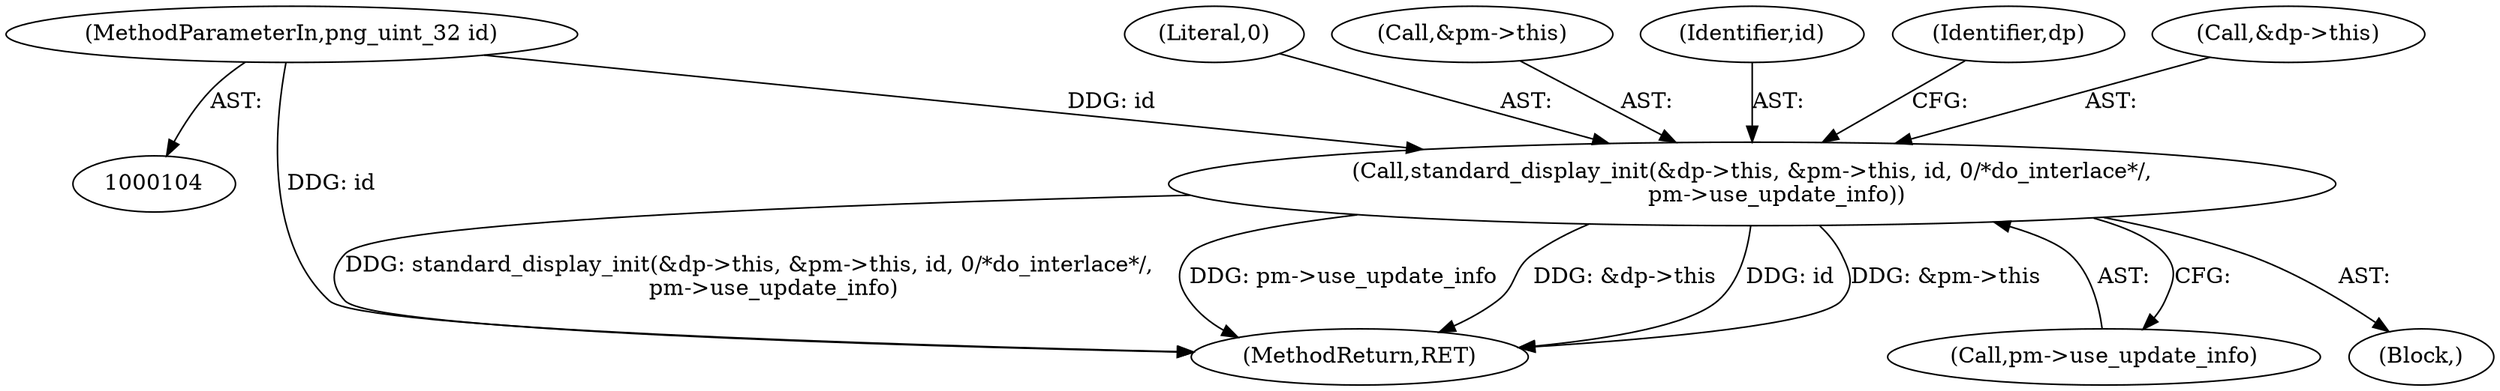 digraph "0_Android_9d4853418ab2f754c2b63e091c29c5529b8b86ca_45@pointer" {
"1000119" [label="(Call,standard_display_init(&dp->this, &pm->this, id, 0/*do_interlace*/,\n       pm->use_update_info))"];
"1000107" [label="(MethodParameterIn,png_uint_32 id)"];
"1000129" [label="(Literal,0)"];
"1000130" [label="(Call,pm->use_update_info)"];
"1000119" [label="(Call,standard_display_init(&dp->this, &pm->this, id, 0/*do_interlace*/,\n       pm->use_update_info))"];
"1000124" [label="(Call,&pm->this)"];
"1000128" [label="(Identifier,id)"];
"1000219" [label="(MethodReturn,RET)"];
"1000118" [label="(Block,)"];
"1000135" [label="(Identifier,dp)"];
"1000107" [label="(MethodParameterIn,png_uint_32 id)"];
"1000120" [label="(Call,&dp->this)"];
"1000119" -> "1000118"  [label="AST: "];
"1000119" -> "1000130"  [label="CFG: "];
"1000120" -> "1000119"  [label="AST: "];
"1000124" -> "1000119"  [label="AST: "];
"1000128" -> "1000119"  [label="AST: "];
"1000129" -> "1000119"  [label="AST: "];
"1000130" -> "1000119"  [label="AST: "];
"1000135" -> "1000119"  [label="CFG: "];
"1000119" -> "1000219"  [label="DDG: standard_display_init(&dp->this, &pm->this, id, 0/*do_interlace*/,\n       pm->use_update_info)"];
"1000119" -> "1000219"  [label="DDG: pm->use_update_info"];
"1000119" -> "1000219"  [label="DDG: &dp->this"];
"1000119" -> "1000219"  [label="DDG: id"];
"1000119" -> "1000219"  [label="DDG: &pm->this"];
"1000107" -> "1000119"  [label="DDG: id"];
"1000107" -> "1000104"  [label="AST: "];
"1000107" -> "1000219"  [label="DDG: id"];
}
